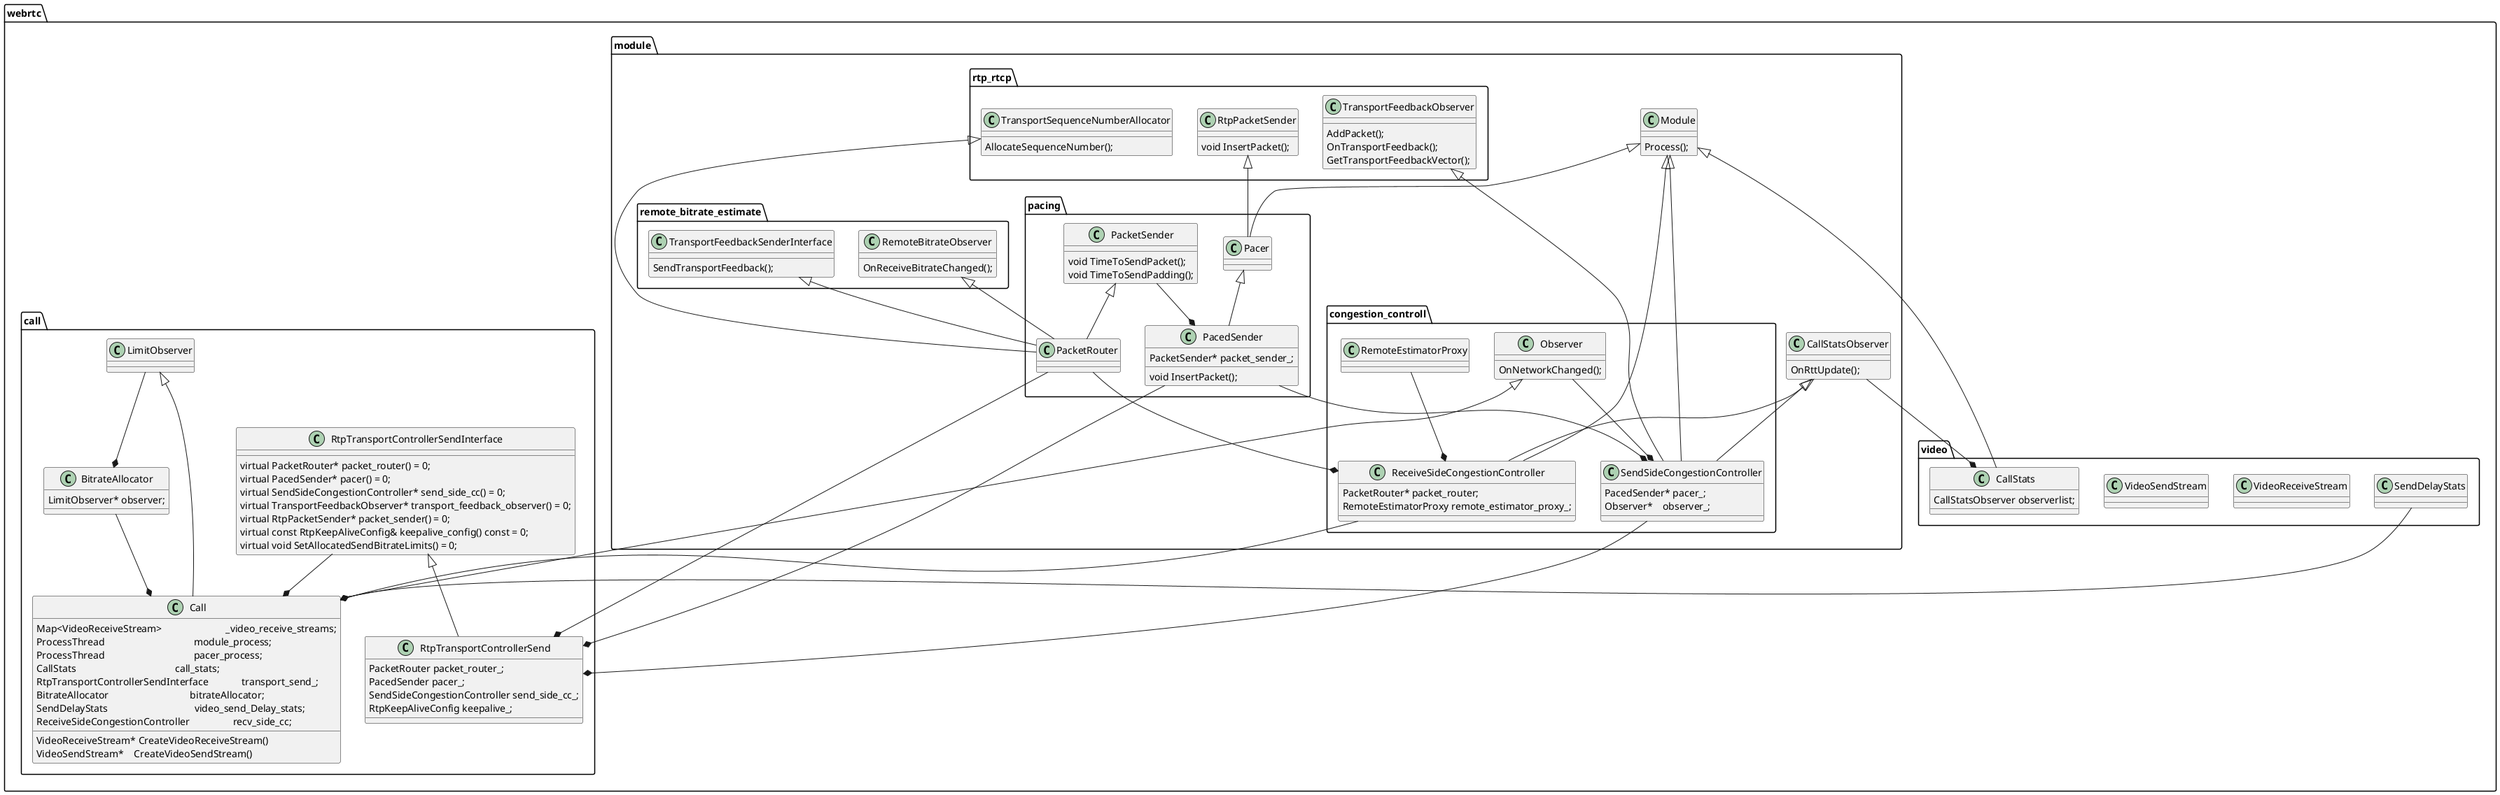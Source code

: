 @startuml

package webrtc
{
    package module
    {
        class Module
        {
            Process();
        }

        class CallStatsObserver
        {
            OnRttUpdate();
        }
    }

    package module.remote_bitrate_estimate
    {
        class RemoteBitrateObserver
        {
            OnReceiveBitrateChanged();
        }

        class TransportFeedbackSenderInterface
        {
            SendTransportFeedback();
        }
    }

    package module.rtp_rtcp
    {
        class RtpPacketSender 
        {
            void InsertPacket();
        }

        class TransportSequenceNumberAllocator
        {
            AllocateSequenceNumber();
        }

        class TransportFeedbackObserver
        {
            AddPacket();
            OnTransportFeedback();
            GetTransportFeedbackVector();

        }
    }

    package module.pacing
    {
        class PacketSender
        {
            void TimeToSendPacket();
            void TimeToSendPadding();
        }

        class PacketRouter
        {

        }

        
        PacketSender <|-- PacketRouter
        TransportSequenceNumberAllocator <|-- PacketRouter
        RemoteBitrateObserver <|-- PacketRouter
        TransportFeedbackSenderInterface <|-- PacketRouter

        class Pacer
        {
            
        }

        class PacedSender
        {
            void InsertPacket();
            PacketSender* packet_sender_;
        }
        
        PacketSender --* PacedSender
        Module <|-- Pacer
        RtpPacketSender <|-- Pacer
        Pacer <|-- PacedSender
    }

    package module.congestion_controll
    {
        class Observer 
        {
            OnNetworkChanged();
        }

        class SendSideCongestionController
        {
            PacedSender* pacer_;
            Observer*    observer_; 
        }

        class RemoteEstimatorProxy
        {

        }

        class ReceiveSideCongestionController
        {
            PacketRouter* packet_router;
            RemoteEstimatorProxy remote_estimator_proxy_;
        }

        RemoteEstimatorProxy --* ReceiveSideCongestionController
        PacketRouter --* ReceiveSideCongestionController
        Module <|-- ReceiveSideCongestionController
        Observer --* SendSideCongestionController
        PacedSender --* SendSideCongestionController
        TransportFeedbackObserver <|-- SendSideCongestionController
        Module <|-- SendSideCongestionController
        CallStatsObserver <|-- SendSideCongestionController
        CallStatsObserver <|-- ReceiveSideCongestionController
    }

    package video
    {
        class SendDelayStats
        {

        }
    }

    package call
    {
        class RtpTransportControllerSendInterface
        {
            virtual PacketRouter* packet_router() = 0;
            virtual PacedSender* pacer() = 0;
            virtual SendSideCongestionController* send_side_cc() = 0;
            virtual TransportFeedbackObserver* transport_feedback_observer() = 0;
            virtual RtpPacketSender* packet_sender() = 0;
            virtual const RtpKeepAliveConfig& keepalive_config() const = 0;
            virtual void SetAllocatedSendBitrateLimits() = 0;
        }

        class RtpTransportControllerSend
        {
            PacketRouter packet_router_;
            PacedSender pacer_;
            SendSideCongestionController send_side_cc_;
            RtpKeepAliveConfig keepalive_;
        }
        
        PacketRouter --* RtpTransportControllerSend
        PacedSender --* RtpTransportControllerSend
        SendSideCongestionController --* RtpTransportControllerSend

        RtpTransportControllerSendInterface <|-- RtpTransportControllerSend
        
        class LimitObserver
        {

        }

        class BitrateAllocator
        {
            LimitObserver* observer;
        }

        LimitObserver --* BitrateAllocator

        class Call
        {
            Map<VideoReceiveStream>                         _video_receive_streams;
            ProcessThread                                   module_process;
            ProcessThread                                   pacer_process;
            CallStats                                       call_stats;
            RtpTransportControllerSendInterface             transport_send_; 
            BitrateAllocator                                bitrateAllocator;
            SendDelayStats                                  video_send_Delay_stats;
            ReceiveSideCongestionController                 recv_side_cc;
            VideoReceiveStream* CreateVideoReceiveStream()
            VideoSendStream*    CreateVideoSendStream()
        }

        ReceiveSideCongestionController --* Call
        LimitObserver <|-- Call
        Observer <|-- Call
        RtpTransportControllerSendInterface --* Call
        BitrateAllocator --* Call
        SendDelayStats --* Call

    }

    

    package video
    {
        class VideoReceiveStream
        {
        }

        class VideoSendStream
        {

        }
        
        class CallStats 
        {
            CallStatsObserver observerlist;
        }
        CallStatsObserver --* CallStats

        Module <|-- CallStats
    }

}


@enduml
